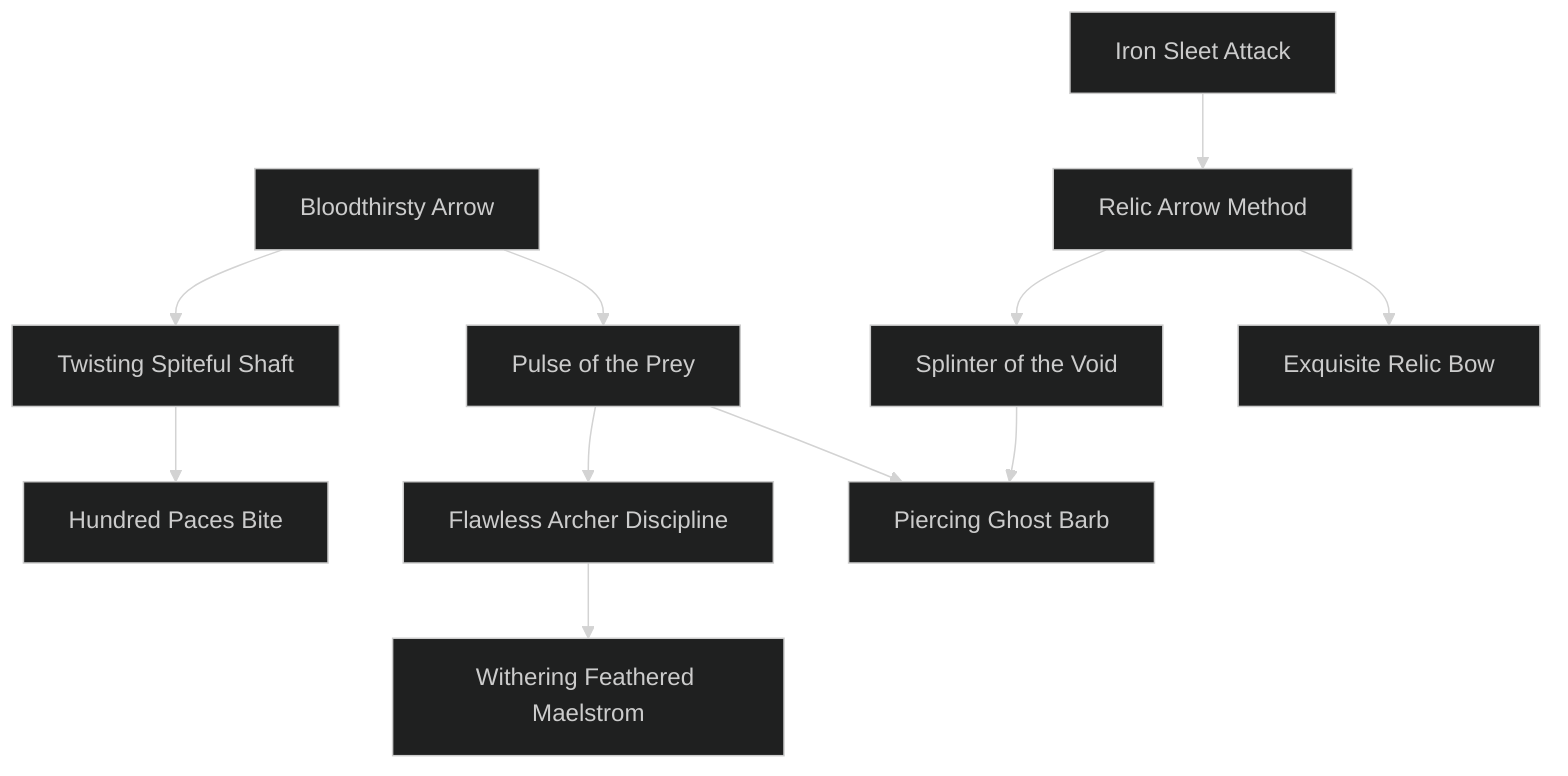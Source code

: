 ---
config:
  theme: dark
---
flowchart TD

    bloodthirsty_arrow[Bloodthirsty Arrow]
    click bloodthirsty_arrow callback "
        Bloodthirsty Arrow<br>
        <br>
        Cost: 1 mote per die<br>
        Duration: Instant<br>
        Type: Supplemental<br>
        Minimum Archery: 2<br>
        Minimum Essence: 2<br>
        Prerequisite Charms: None<br>
        <br>
        The character extends a wisp of Oblivion through his
        bow, filling his arrow with a thirst for blood and death. The
        shaft eagerly adjusts its course to compensate for any
        evasive action. For every mote of Essence the Abyssal
        spends, he may either reduce the dice pool of his target’s
        first defensive action by one die or add one die to the
        damage of an attack against a living target. This Charm
        cannot reduce a character’s dice pool lower than her
        Essence score, nor can it add more damage than the
        activating Abyssal’s permanent Essence. The Exalt can
        use both effects of this Charm at the same time, provided
        he can afford the Essence expenditure.
        "

    twisting_spiteful_shaft[Twisting Spiteful Shaft]
    bloodthirsty_arrow --> twisting_spiteful_shaft
    click twisting_spiteful_shaft callback "
        Twisting Spiteful Shaft<br>
        <br>
        Cost: 3 motes<br>
        Duration: Instant<br>
        Type: Supplemental<br>
        Minimum Archery: 3<br>
        Minimum Essence: 2<br>
        Prerequisite Charms: Bloodthirsty Arrow<br>
        <br>
        Empowered with rage and seething Essence, the
        Abyssal’s arrow twists cruelly within its target to inflict
        horrible rending wounds. Even after impact, it continues
        to bore deeper into the flesh until forcibly removed.
        Arrows enchanted with this Charm add the character’s
        permanent Essence to their base damage. In addition, if
        the arrow inflicts damage, the head continues boring into
        the target, inflicting its normal damage modifier at the
        beginning of each subsequent turn until pulled free, for a
        maximum number of turns equal to the firing character’s
        permanent Essence.<br>
        This damage cannot be lower than one die. Thus, a
        standard broadhead arrow inflicts 2L each turn, a frog
        crotch 4L and a target arrow 1L. Damage inflicted by a
        boring arrow can only be soaked with Stamina and other
        natural soak. Removing an arrow requires a successful
        Strength + Athletics roll against a difficulty equal to the
        permanent Essence of the firing character. This difficulty
        can never rise above 5. Once a victim dies or the arrow has
        been pulled free, its magic immediately fades. Only arrows
        that naturally inflict lethal damage can be enchanted with
        this Charm.
        "

    hundred_paces_bite[Hundred Paces Bite]
    twisting_spiteful_shaft --> hundred_paces_bite
    click hundred_paces_bite callback "
        Hundred Paces Bite<br>
        <br>
        Cost: 1 mote<br>
        Duration: Instant<br>
        Type: Supplemental<br>
        Minimum Archery: 3<br>
        Minimum Essence: 2<br>
        Prerequisite Charms: Twisting Spiteful Shaft<br>
        <br>
        With this Charm, an Abyssal’s arrow becomes a
        conduit for his life-draining anima. The Exalt regains one
        mote of Essence for every health level of damage his arrow
        inflicts on a living target. If this Charm is placed in a
        Combo with Twisting Spiteful Shaft, the Essence cost
        increases to 3 motes, but the arrow continues to absorb
        Essence as long as it burrows.
        "

    pulse_of_the_prey[Pulse of the Prey]
    bloodthirsty_arrow --> pulse_of_the_prey
    click pulse_of_the_prey callback "
        Pulse of the Prey<br>
        <br>
        Cost: 3 motes + special<br>
        Duration: Instant<br>
        Type: Simple<br>
        Minimum Archery: 4<br>
        Minimum Essence: 2<br>
        Prerequisite Charms: Bloodthirsty Arrow<br>
        <br>
        The character’s eyes glint with power as he attunes his
        gaze to the glow of Essence in his victim. For 3 motes, the
        Exalt may make a single Archery attack without penalty
        for visual conditions, although other environmental fac-
        tors may interfere with his accuracy. For every additional
        mote spent, the character may also add one die to his
        Archery attack roll, although he cannot add more dice
        than his target’s Essence score. This Charm does not aid in
        targeting inanimate objects.
        "

    flawless_archer_discipline[Flawless Archer Discipline]
    pulse_of_the_prey --> flawless_archer_discipline
    click flawless_archer_discipline callback "
        Flawless Archer Discipline<br>
        <br>
        Cost: 2 motes, 1 Willpower<br>
        Duration: Instant<br>
        Type: Supplemental<br>
        Minimum Archery: 5<br>
        Minimum Essence: 2<br>
        Prerequisite Charms: Pulse of the Prey<br>
        <br>
        Guided by the grim certainty of death, the Abyssal
        blocks out all distractions. From the time he draws his
        arrow to the moment of release, the deathknight perceives
        and knows nothing but his target and his cold desire to end
        its existence. The player still rolls an attack as normal, but
        successes only matter for purposes of damage. Even in the
        case of a botch, he still hits the target, inflicting the arrow’s
        base damage. Although this Charm permits feats of impossible
        accuracy, such as cutting ropes or picking off objects
        at the maximum range of the bow, it does not allow called
        shots to bypass armor.
        "

    withering_feathered_maelstrom[Withering Feathered Maelstrom]
    flawless_archer_discipline --> withering_feathered_maelstrom
    click withering_feathered_maelstrom callback "
        Withering Feathered Maelstrom<br>
        <br>
        Cost: 8 motes, 1 Willpower<br>
        Duration: Instant<br>
        Type: Extra Action<br>
        Minimum Archery: 5<br>
        Minimum Essence: 2<br>
        Prerequisite Charms: Flawless Archer Discipline<br>
        <br>
        Her arms and fingers a flickering blur of motion, an
        Abyssal with this Charm may empty her entire quiver
        before her opponents have time to register surprise. So
        long as the character hits her intended target, she may
        make another attack at her full Archery dice pool. The
        character must concentrate all her attacks on one target.
        This Charm ends when the character exhausts her ammunition
        or when she has done damage a number of times
        equal to her Archery score.
        "

    iron_sleet_attack[Iron Sleet Attack]
    click iron_sleet_attack callback "
        Iron Sleet Attack<br>
        <br>
        Cost: 4 motes<br>
        Duration: Instant<br>
        Type: Supplemental<br>
        Minimum Archery: 3<br>
        Minimum Essence: 2<br>
        Prerequisite Charms: None<br>
        <br>
        Infused with the chill of the Void, the character’s
        arrow freezes in flight and trails wisps of glowing frost. This
        supernatural cold adds the character’s Essence score to the
        arrow’s damage, as well as inflicting debilitating frostbite.
        Victims of Iron Sleet Attack lose one dot of Dexterity
        every time the Iron Sleet Attack successfully does damage
        to them. Characters reduced to zero Dexterity can only
        huddle in misery, assuming they can move at all. Frostbitten
        characters regain lost Dexterity at the rate of one dot
        per hour. This Charm has no effect on the undead or on
        other beings immune to extreme cold.
        "

    relic_arrow_method[Relic Arrow Method]
    iron_sleet_attack --> relic_arrow_method
    click relic_arrow_method callback "
        Relic Arrow Method<br>
        <br>
        Cost: 1 mote per arrow<br>
        Duration: Instant<br>
        Type: Supplemental<br>
        Minimum Archery: 3<br>
        Minimum Essence: 2<br>
        Prerequisite Charms: Iron Sleet Attack<br>
        <br>
        The character draws his bow, and a savagely barbed
        shaft materializes under his touch. Arrows created with
        this Charm have normal statistics for their type of ammunition
        but shimmer like spun glass and evaporate moments
        after impact.
        "

    splinter_of_the_void[Splinter of the Void]
    relic_arrow_method --> splinter_of_the_void
    click splinter_of_the_void callback "
        Splinter of the Void<br>
        <br>
        Cost: 1 mote per 2L<br>
        Duration: Instant<br>
        Type: Simple<br>
        Minimum Archery: 4<br>
        Minimum Essence: 2<br>
        Prerequisite Charms: Relic Arrow Method<br>
        <br>
        The Abyssal draws a bolt of crackling Oblivion across
        his bow. This bolt is fired as a normal arrow, but inflicts a
        base damage of 2L for every mote of Essence spent. The
        character’s bow does not add to this total. Against Fair
        Folk, mutants and other creatures of the Wyld, the necrotic
        energy inflicts aggravated damage. Characters killed
        by this Charm disintegrate in a shrieking flash of barrow-
        flame and leave no ghosts. Oblivion bolts do not suffer
        penalties for distance or wind, and have a maximum range
        of (the archer’s permanent Essence x 100) yards. Characters
        cannot spend more Essence powering this Charm than
        their Archery score. Splinter of the Void is incompatible
        with arrow-enhancing Charms.
        "

    exquisite_relic_bow[Exquisite Relic Bow]
    relic_arrow_method --> exquisite_relic_bow
    click exquisite_relic_bow callback "
        Exquisite Relic Bow<br>
        <br>
        Cost: 5 motes, 1 Willpower<br>
        Duration: One scene<br>
        Type: Simple<br>
        Minimum Archery: 4<br>
        Minimum Essence: 3<br>
        Prerequisite Charms: Relic Arrow Method<br>
        <br>
        Sculpting his anima with a thought, the Abyssal
        summons a bow of calcified Essence and memory into her
        hands. This bow has an Accuracy equal to the character’s
        Essence but otherwise has the same statistics as a composite
        bow fitted to its creator’s Strength. Despite their
        common Traits, each Abyssal’s bow is a unique expression
        of her soul — no two are exactly alike. Exquisite Relic Bow
        does not manifest with ammunition, so characters without
        arrows must employ Relic Arrow Method.
        "

    piercing_ghost_barb[Piercing Ghost Barb]
    pulse_of_the_prey --> piercing_ghost_barb
    splinter_of_the_void --> piercing_ghost_barb
    click piercing_ghost_barb callback "
        Piercing Ghost Barb<br>
        <br>
        Cost: 6 motes, 1 Willpower<br>
        Duration: Instant<br>
        Type: Simple<br>
        Minimum Archery: 5<br>
        Minimum Essence: 3<br>
        Prerequisite Charms: Pulse of the Prey, Splinter of the Void<br>
        <br>
        As with Relic Arrow Method, the Exalt summons a
        shaft of pure Essence. This translucent arrow glows softly
        and moans as it flies. The shaft is fired like a normal arrow,
        but dematerializes as it leaves the bow. The arrow remains
        visible but incorporeal, capable of passing through solid
        matter without a trace. The arrow only rematerializes if it
        intersects a living being in its path. Since the bolt bypasses
        walls and armor, victims can only soak the attack with
        their Stamina and other natural soak. Trees and other
        living barriers provide cover normally, as does armor that
        is somehow alive, such as a perronele (see Games of
        Divinity, p. 119-120). This Charm also allows the character
        to hit dematerialized spirits, although it does not kill
        them permanently. Any incorporeal spirit struck by a
        Piercing Ghost Barb manifests to all onlookers for the rest
        of the scene as a luminous but intangible apparition.
        "